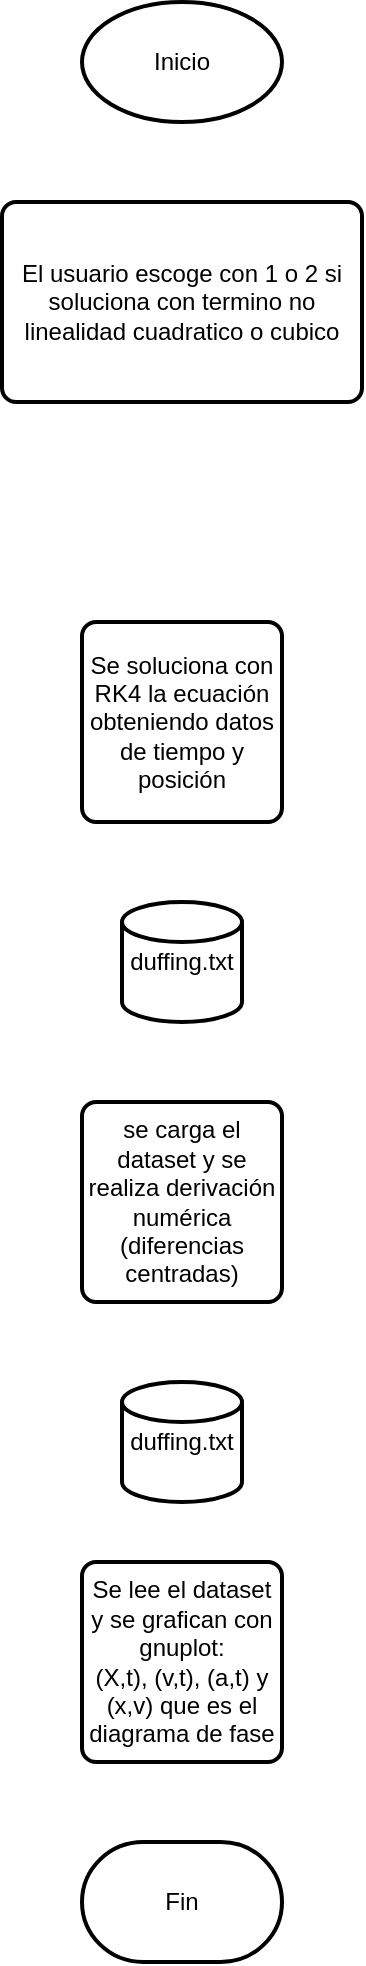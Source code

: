 <mxfile version="26.0.11">
  <diagram name="Página-1" id="hN-Vsxm9EhQ9dVY-8S73">
    <mxGraphModel dx="1434" dy="778" grid="1" gridSize="10" guides="1" tooltips="1" connect="1" arrows="1" fold="1" page="1" pageScale="1" pageWidth="827" pageHeight="1169" math="0" shadow="0">
      <root>
        <mxCell id="0" />
        <mxCell id="1" parent="0" />
        <mxCell id="I7XTUtmCJ5JrVIJJ6Jmk-1" value="Inicio" style="strokeWidth=2;html=1;shape=mxgraph.flowchart.start_1;whiteSpace=wrap;" vertex="1" parent="1">
          <mxGeometry x="350" y="40" width="100" height="60" as="geometry" />
        </mxCell>
        <mxCell id="I7XTUtmCJ5JrVIJJ6Jmk-2" value="Fin" style="strokeWidth=2;html=1;shape=mxgraph.flowchart.terminator;whiteSpace=wrap;" vertex="1" parent="1">
          <mxGeometry x="350" y="960" width="100" height="60" as="geometry" />
        </mxCell>
        <mxCell id="I7XTUtmCJ5JrVIJJ6Jmk-3" value="El usuario escoge con 1 o 2 si soluciona con termino no linealidad cuadratico o cubico" style="rounded=1;whiteSpace=wrap;html=1;absoluteArcSize=1;arcSize=14;strokeWidth=2;" vertex="1" parent="1">
          <mxGeometry x="310" y="140" width="180" height="100" as="geometry" />
        </mxCell>
        <mxCell id="I7XTUtmCJ5JrVIJJ6Jmk-4" value="Se soluciona con RK4 la ecuación obteniendo datos de tiempo y posición" style="rounded=1;whiteSpace=wrap;html=1;absoluteArcSize=1;arcSize=14;strokeWidth=2;" vertex="1" parent="1">
          <mxGeometry x="350" y="350" width="100" height="100" as="geometry" />
        </mxCell>
        <mxCell id="I7XTUtmCJ5JrVIJJ6Jmk-5" value="duffing.txt" style="strokeWidth=2;html=1;shape=mxgraph.flowchart.database;whiteSpace=wrap;" vertex="1" parent="1">
          <mxGeometry x="370" y="490" width="60" height="60" as="geometry" />
        </mxCell>
        <mxCell id="I7XTUtmCJ5JrVIJJ6Jmk-6" value="se carga el dataset y se realiza derivación numérica (diferencias centradas)" style="rounded=1;whiteSpace=wrap;html=1;absoluteArcSize=1;arcSize=14;strokeWidth=2;" vertex="1" parent="1">
          <mxGeometry x="350" y="590" width="100" height="100" as="geometry" />
        </mxCell>
        <mxCell id="I7XTUtmCJ5JrVIJJ6Jmk-7" value="duffing.txt" style="strokeWidth=2;html=1;shape=mxgraph.flowchart.database;whiteSpace=wrap;" vertex="1" parent="1">
          <mxGeometry x="370" y="730" width="60" height="60" as="geometry" />
        </mxCell>
        <mxCell id="I7XTUtmCJ5JrVIJJ6Jmk-8" value="Se lee el dataset y se grafican con gnuplot:&lt;br&gt;(X,t), (v,t), (a,t) y (x,v) que es el diagrama de fase" style="rounded=1;whiteSpace=wrap;html=1;absoluteArcSize=1;arcSize=14;strokeWidth=2;" vertex="1" parent="1">
          <mxGeometry x="350" y="820" width="100" height="100" as="geometry" />
        </mxCell>
      </root>
    </mxGraphModel>
  </diagram>
</mxfile>
